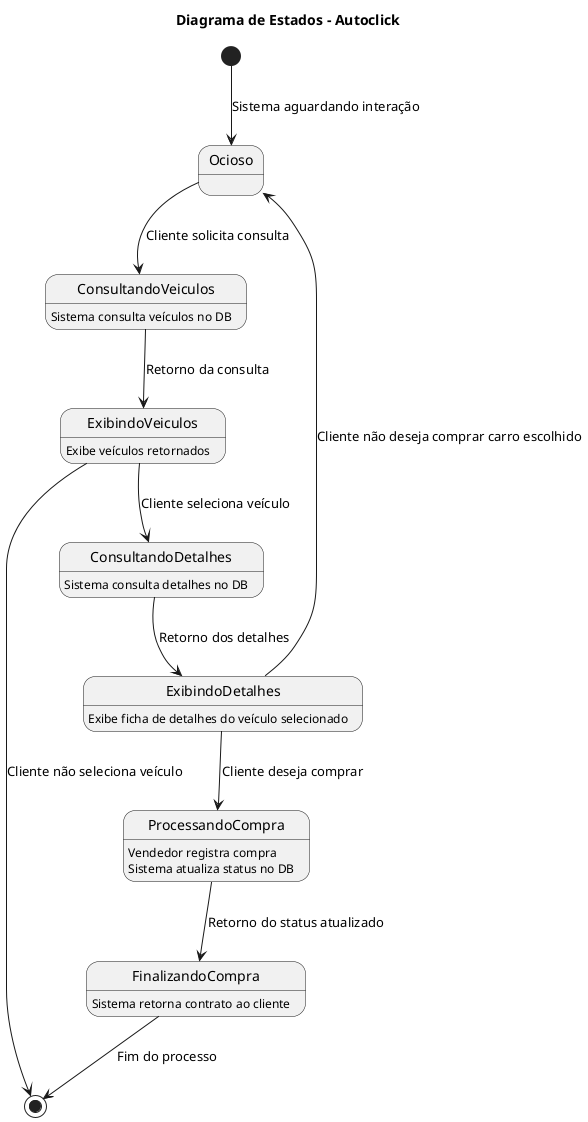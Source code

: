 @startuml state-diagram
skinparam Style strictuml
title Diagrama de Estados - Autoclick


[*] --> Ocioso : Sistema aguardando interação

Ocioso --> ConsultandoVeiculos : Cliente solicita consulta
ConsultandoVeiculos : Sistema consulta veículos no DB
ConsultandoVeiculos --> ExibindoVeiculos : Retorno da consulta

ExibindoVeiculos --> ConsultandoDetalhes : Cliente seleciona veículo
ExibindoVeiculos --> [*] : Cliente não seleciona veículo
ExibindoVeiculos: Exibe veículos retornados

ConsultandoDetalhes : Sistema consulta detalhes no DB
ConsultandoDetalhes --> ExibindoDetalhes : Retorno dos detalhes

ExibindoDetalhes --> Ocioso : Cliente não deseja comprar carro escolhido
ExibindoDetalhes --> ProcessandoCompra : Cliente deseja comprar
ExibindoDetalhes: Exibe ficha de detalhes do veículo selecionado

ProcessandoCompra : Vendedor registra compra
ProcessandoCompra : Sistema atualiza status no DB
ProcessandoCompra --> FinalizandoCompra : Retorno do status atualizado

FinalizandoCompra : Sistema retorna contrato ao cliente
FinalizandoCompra --> [*] : Fim do processo

@enduml